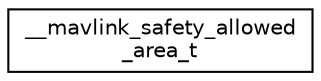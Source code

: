 digraph "Graphical Class Hierarchy"
{
 // INTERACTIVE_SVG=YES
  edge [fontname="Helvetica",fontsize="10",labelfontname="Helvetica",labelfontsize="10"];
  node [fontname="Helvetica",fontsize="10",shape=record];
  rankdir="LR";
  Node1 [label="__mavlink_safety_allowed\l_area_t",height=0.2,width=0.4,color="black", fillcolor="white", style="filled",URL="$struct____mavlink__safety__allowed__area__t.html"];
}

